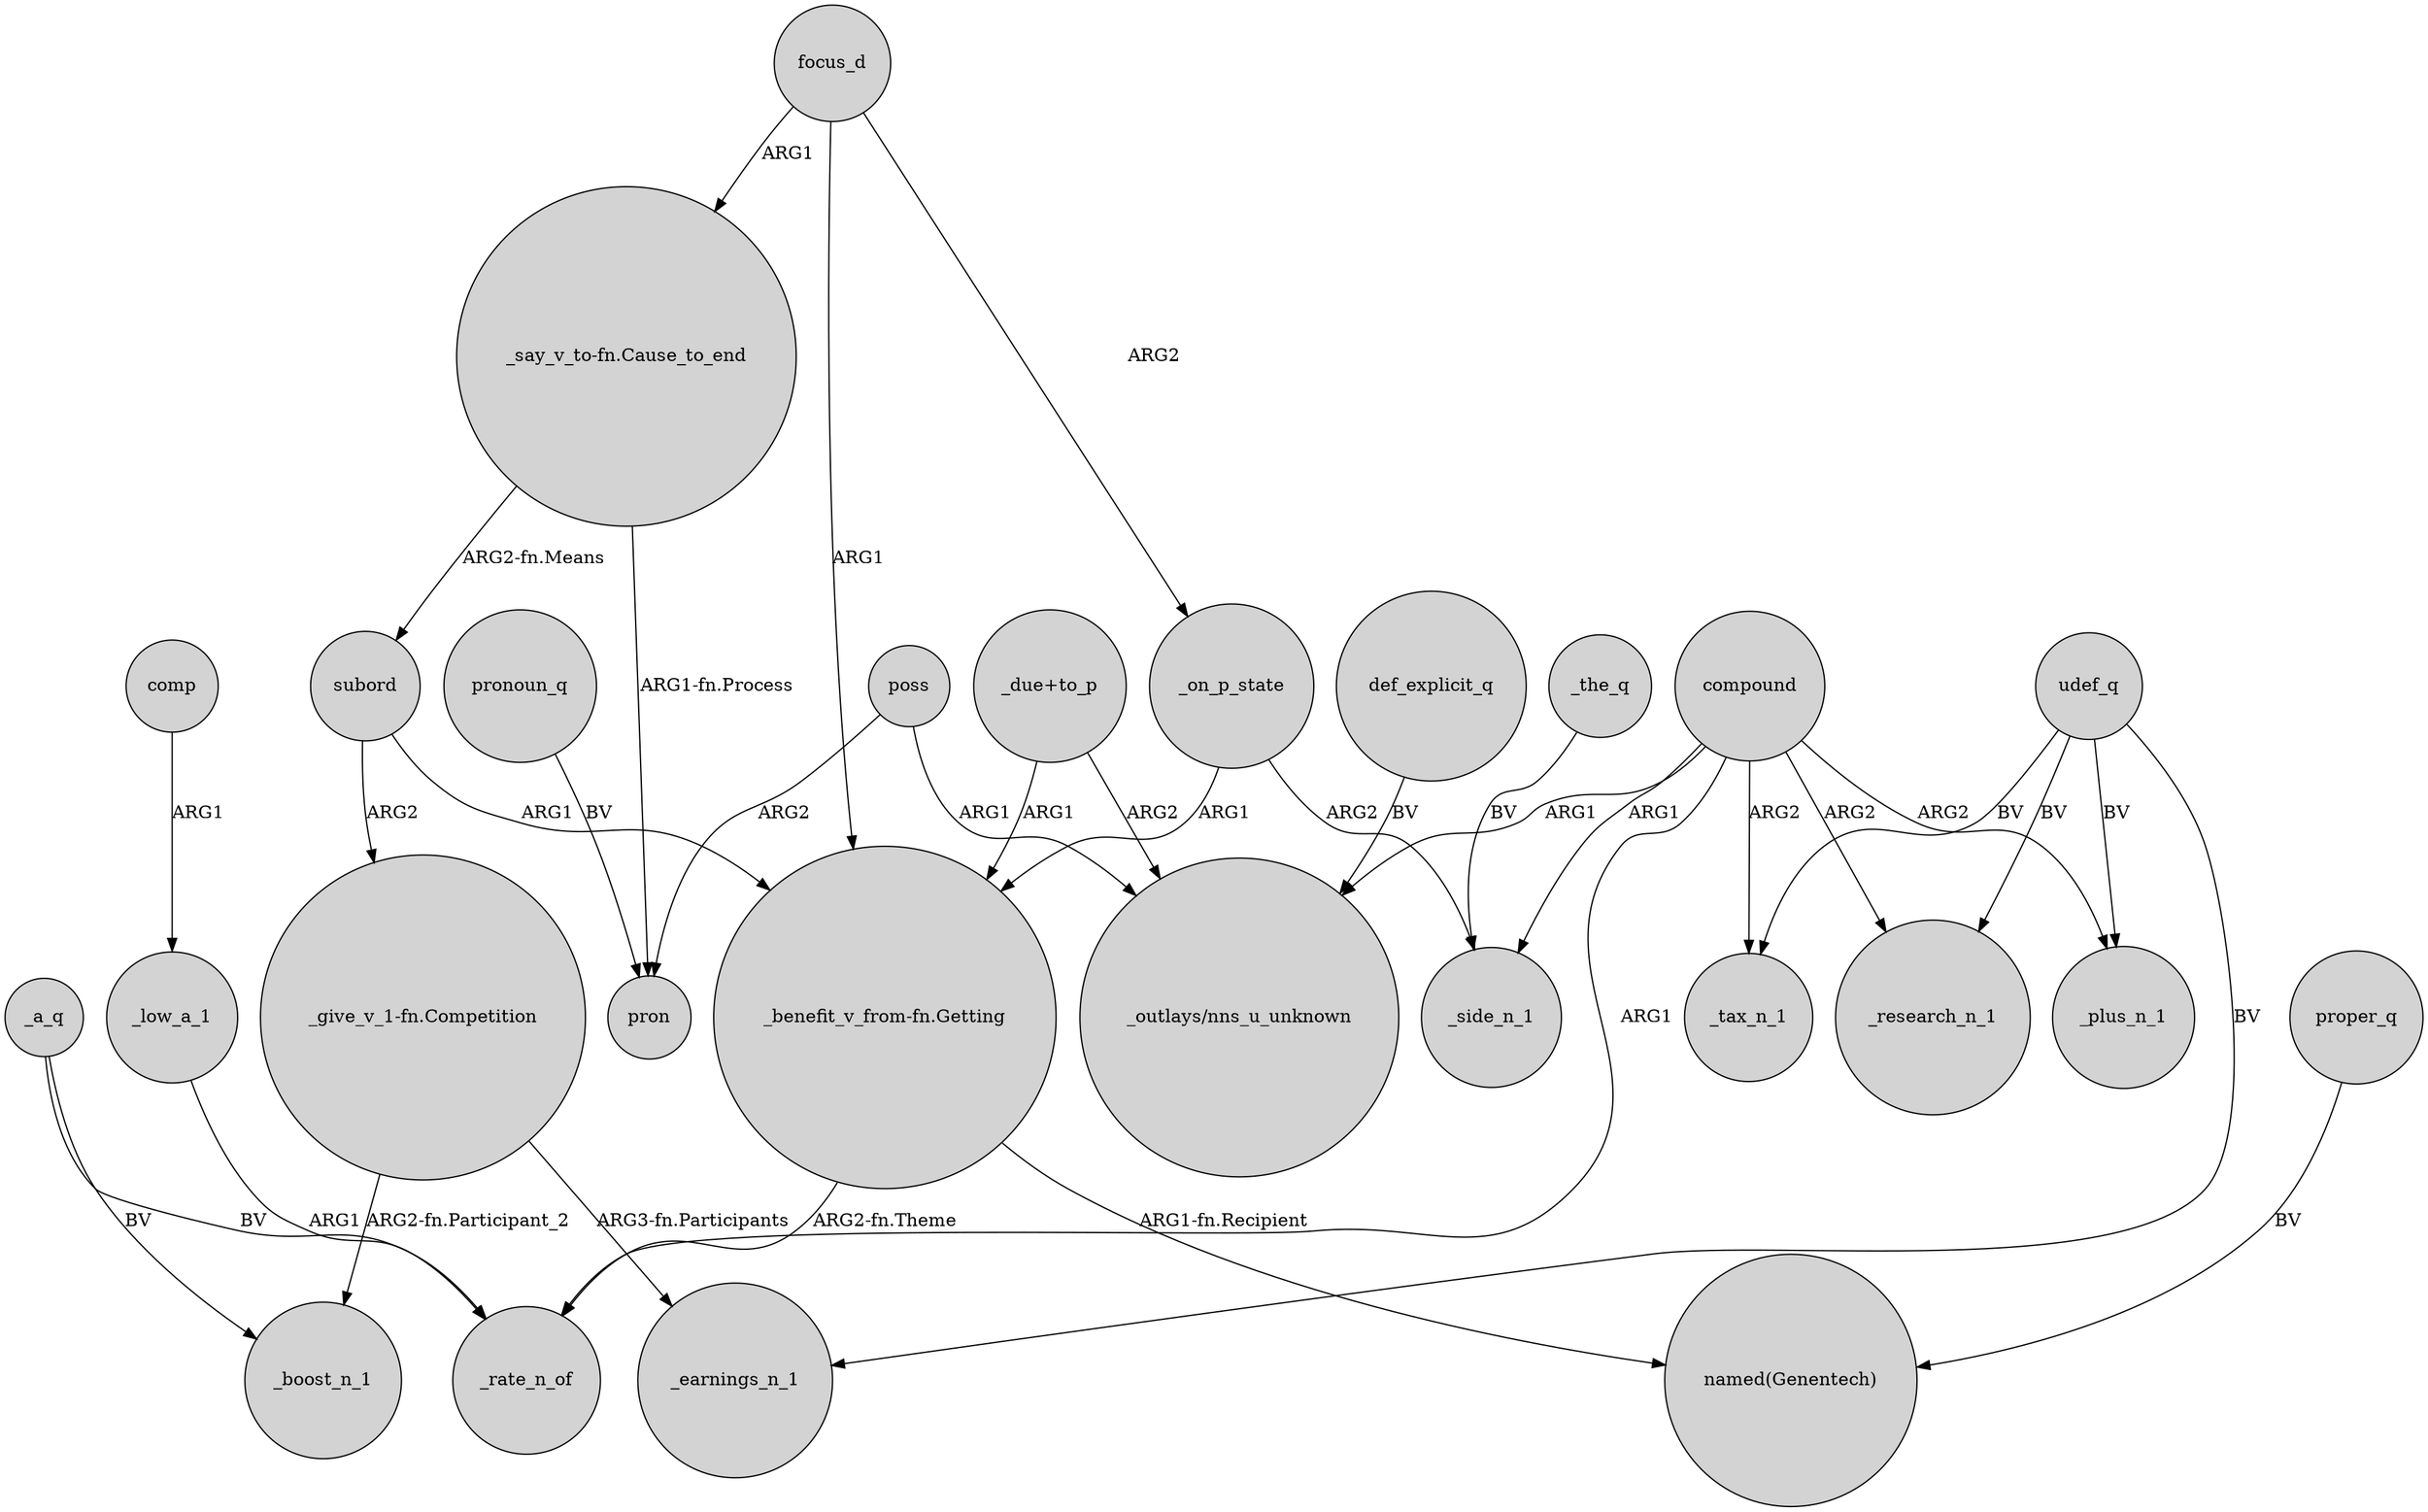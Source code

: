 digraph {
	node [shape=circle style=filled]
	subord -> "_give_v_1-fn.Competition" [label=ARG2]
	"_benefit_v_from-fn.Getting" -> _rate_n_of [label="ARG2-fn.Theme"]
	comp -> _low_a_1 [label=ARG1]
	def_explicit_q -> "_outlays/nns_u_unknown" [label=BV]
	_low_a_1 -> _rate_n_of [label=ARG1]
	focus_d -> "_say_v_to-fn.Cause_to_end" [label=ARG1]
	"_give_v_1-fn.Competition" -> _boost_n_1 [label="ARG2-fn.Participant_2"]
	proper_q -> "named(Genentech)" [label=BV]
	udef_q -> _tax_n_1 [label=BV]
	_on_p_state -> _side_n_1 [label=ARG2]
	"_due+to_p" -> "_benefit_v_from-fn.Getting" [label=ARG1]
	"_say_v_to-fn.Cause_to_end" -> subord [label="ARG2-fn.Means"]
	compound -> _rate_n_of [label=ARG1]
	focus_d -> _on_p_state [label=ARG2]
	"_give_v_1-fn.Competition" -> _earnings_n_1 [label="ARG3-fn.Participants"]
	"_say_v_to-fn.Cause_to_end" -> pron [label="ARG1-fn.Process"]
	poss -> "_outlays/nns_u_unknown" [label=ARG1]
	compound -> _research_n_1 [label=ARG2]
	"_benefit_v_from-fn.Getting" -> "named(Genentech)" [label="ARG1-fn.Recipient"]
	pronoun_q -> pron [label=BV]
	subord -> "_benefit_v_from-fn.Getting" [label=ARG1]
	poss -> pron [label=ARG2]
	udef_q -> _earnings_n_1 [label=BV]
	compound -> _side_n_1 [label=ARG1]
	_the_q -> _side_n_1 [label=BV]
	compound -> _tax_n_1 [label=ARG2]
	udef_q -> _research_n_1 [label=BV]
	compound -> "_outlays/nns_u_unknown" [label=ARG1]
	udef_q -> _plus_n_1 [label=BV]
	focus_d -> "_benefit_v_from-fn.Getting" [label=ARG1]
	_a_q -> _boost_n_1 [label=BV]
	"_due+to_p" -> "_outlays/nns_u_unknown" [label=ARG2]
	_on_p_state -> "_benefit_v_from-fn.Getting" [label=ARG1]
	compound -> _plus_n_1 [label=ARG2]
	_a_q -> _rate_n_of [label=BV]
}
